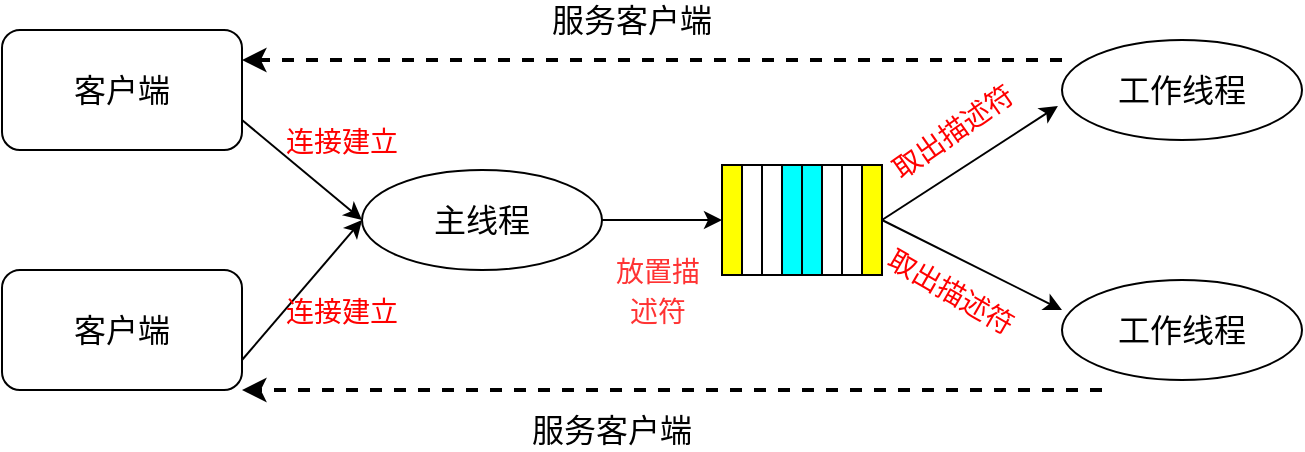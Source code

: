 <mxfile version="13.6.10" type="device"><diagram id="lANOeBFct3fHYCVb79dZ" name="第 1 页"><mxGraphModel dx="1422" dy="713" grid="1" gridSize="10" guides="1" tooltips="1" connect="1" arrows="1" fold="1" page="1" pageScale="1" pageWidth="827" pageHeight="1169" math="0" shadow="0"><root><mxCell id="0"/><mxCell id="1" parent="0"/><mxCell id="EVdXE4LgghjwGYAk01Mi-2" value="客户端" style="rounded=1;whiteSpace=wrap;html=1;fontSize=16;" vertex="1" parent="1"><mxGeometry x="70" y="100" width="120" height="60" as="geometry"/></mxCell><mxCell id="EVdXE4LgghjwGYAk01Mi-3" value="客户端" style="rounded=1;whiteSpace=wrap;html=1;fontSize=16;" vertex="1" parent="1"><mxGeometry x="70" y="220" width="120" height="60" as="geometry"/></mxCell><mxCell id="EVdXE4LgghjwGYAk01Mi-4" value="主线程" style="ellipse;whiteSpace=wrap;html=1;fontSize=16;" vertex="1" parent="1"><mxGeometry x="250" y="170" width="120" height="50" as="geometry"/></mxCell><mxCell id="EVdXE4LgghjwGYAk01Mi-5" value="" style="rounded=0;whiteSpace=wrap;html=1;fillColor=#FFFF00;fontSize=16;" vertex="1" parent="1"><mxGeometry x="430" y="167.5" width="10" height="55" as="geometry"/></mxCell><mxCell id="EVdXE4LgghjwGYAk01Mi-7" value="" style="rounded=0;whiteSpace=wrap;html=1;fontSize=16;" vertex="1" parent="1"><mxGeometry x="440" y="167.5" width="10" height="55" as="geometry"/></mxCell><mxCell id="EVdXE4LgghjwGYAk01Mi-17" value="" style="rounded=0;whiteSpace=wrap;html=1;fontSize=16;" vertex="1" parent="1"><mxGeometry x="450" y="167.5" width="10" height="55" as="geometry"/></mxCell><mxCell id="EVdXE4LgghjwGYAk01Mi-18" value="" style="rounded=0;whiteSpace=wrap;html=1;fillColor=#00FFFF;fontSize=16;" vertex="1" parent="1"><mxGeometry x="460" y="167.5" width="10" height="55" as="geometry"/></mxCell><mxCell id="EVdXE4LgghjwGYAk01Mi-19" value="" style="rounded=0;whiteSpace=wrap;html=1;fillColor=#00FFFF;fontSize=16;" vertex="1" parent="1"><mxGeometry x="470" y="167.5" width="10" height="55" as="geometry"/></mxCell><mxCell id="EVdXE4LgghjwGYAk01Mi-20" value="" style="rounded=0;whiteSpace=wrap;html=1;fontSize=16;" vertex="1" parent="1"><mxGeometry x="480" y="167.5" width="10" height="55" as="geometry"/></mxCell><mxCell id="EVdXE4LgghjwGYAk01Mi-21" value="" style="rounded=0;whiteSpace=wrap;html=1;fontSize=16;" vertex="1" parent="1"><mxGeometry x="490" y="167.5" width="10" height="55" as="geometry"/></mxCell><mxCell id="EVdXE4LgghjwGYAk01Mi-22" value="" style="rounded=0;whiteSpace=wrap;html=1;fillColor=#FFFF00;fontSize=16;" vertex="1" parent="1"><mxGeometry x="500" y="167.5" width="10" height="55" as="geometry"/></mxCell><mxCell id="EVdXE4LgghjwGYAk01Mi-23" value="工作线程" style="ellipse;whiteSpace=wrap;html=1;fontSize=16;" vertex="1" parent="1"><mxGeometry x="600" y="105" width="120" height="50" as="geometry"/></mxCell><mxCell id="EVdXE4LgghjwGYAk01Mi-24" value="工作线程" style="ellipse;whiteSpace=wrap;html=1;fontSize=16;" vertex="1" parent="1"><mxGeometry x="600" y="225" width="120" height="50" as="geometry"/></mxCell><mxCell id="EVdXE4LgghjwGYAk01Mi-25" value="" style="endArrow=classic;html=1;exitX=1;exitY=0.75;exitDx=0;exitDy=0;entryX=0;entryY=0.5;entryDx=0;entryDy=0;fontSize=16;" edge="1" parent="1" source="EVdXE4LgghjwGYAk01Mi-2" target="EVdXE4LgghjwGYAk01Mi-4"><mxGeometry width="50" height="50" relative="1" as="geometry"><mxPoint x="270" y="140" as="sourcePoint"/><mxPoint x="320" y="90" as="targetPoint"/></mxGeometry></mxCell><mxCell id="EVdXE4LgghjwGYAk01Mi-26" value="" style="endArrow=classic;html=1;exitX=1;exitY=0.75;exitDx=0;exitDy=0;entryX=0;entryY=0.5;entryDx=0;entryDy=0;fontSize=16;" edge="1" parent="1" source="EVdXE4LgghjwGYAk01Mi-3" target="EVdXE4LgghjwGYAk01Mi-4"><mxGeometry width="50" height="50" relative="1" as="geometry"><mxPoint x="250" y="290" as="sourcePoint"/><mxPoint x="300" y="240" as="targetPoint"/></mxGeometry></mxCell><mxCell id="EVdXE4LgghjwGYAk01Mi-27" value="" style="endArrow=classic;html=1;exitX=1;exitY=0.5;exitDx=0;exitDy=0;entryX=0;entryY=0.5;entryDx=0;entryDy=0;fontSize=16;" edge="1" parent="1" source="EVdXE4LgghjwGYAk01Mi-4" target="EVdXE4LgghjwGYAk01Mi-5"><mxGeometry width="50" height="50" relative="1" as="geometry"><mxPoint x="380" y="220" as="sourcePoint"/><mxPoint x="430" y="170" as="targetPoint"/></mxGeometry></mxCell><mxCell id="EVdXE4LgghjwGYAk01Mi-28" value="" style="endArrow=classic;html=1;entryX=-0.017;entryY=0.66;entryDx=0;entryDy=0;entryPerimeter=0;exitX=1;exitY=0.5;exitDx=0;exitDy=0;fontSize=16;" edge="1" parent="1" source="EVdXE4LgghjwGYAk01Mi-22" target="EVdXE4LgghjwGYAk01Mi-23"><mxGeometry width="50" height="50" relative="1" as="geometry"><mxPoint x="520" y="190" as="sourcePoint"/><mxPoint x="610" y="160" as="targetPoint"/></mxGeometry></mxCell><mxCell id="EVdXE4LgghjwGYAk01Mi-29" value="" style="endArrow=classic;html=1;entryX=0;entryY=0.3;entryDx=0;entryDy=0;entryPerimeter=0;exitX=1;exitY=0.5;exitDx=0;exitDy=0;fontSize=16;" edge="1" parent="1" source="EVdXE4LgghjwGYAk01Mi-22" target="EVdXE4LgghjwGYAk01Mi-24"><mxGeometry width="50" height="50" relative="1" as="geometry"><mxPoint x="520" y="200" as="sourcePoint"/><mxPoint x="640" y="160" as="targetPoint"/></mxGeometry></mxCell><mxCell id="EVdXE4LgghjwGYAk01Mi-30" value="" style="endArrow=classic;html=1;entryX=1;entryY=0.25;entryDx=0;entryDy=0;dashed=1;strokeWidth=2;fontSize=16;" edge="1" parent="1" target="EVdXE4LgghjwGYAk01Mi-2"><mxGeometry width="50" height="50" relative="1" as="geometry"><mxPoint x="600" y="115" as="sourcePoint"/><mxPoint x="580" y="40" as="targetPoint"/></mxGeometry></mxCell><mxCell id="EVdXE4LgghjwGYAk01Mi-31" value="" style="endArrow=classic;html=1;entryX=1;entryY=1;entryDx=0;entryDy=0;dashed=1;strokeWidth=2;fontSize=16;" edge="1" parent="1" target="EVdXE4LgghjwGYAk01Mi-3"><mxGeometry width="50" height="50" relative="1" as="geometry"><mxPoint x="620" y="280" as="sourcePoint"/><mxPoint x="720" y="300" as="targetPoint"/></mxGeometry></mxCell><mxCell id="EVdXE4LgghjwGYAk01Mi-32" value="服务客户端" style="text;html=1;strokeColor=none;fillColor=none;align=center;verticalAlign=middle;whiteSpace=wrap;rounded=0;fontSize=16;" vertex="1" parent="1"><mxGeometry x="310" y="290" width="130" height="20" as="geometry"/></mxCell><mxCell id="EVdXE4LgghjwGYAk01Mi-33" value="&lt;font style=&quot;font-size: 14px&quot; color=&quot;#ff0000&quot;&gt;取出描述符&lt;/font&gt;" style="text;html=1;strokeColor=none;fillColor=none;align=center;verticalAlign=middle;whiteSpace=wrap;rounded=0;fontSize=16;rotation=-35;" vertex="1" parent="1"><mxGeometry x="470" y="140" width="150" height="20" as="geometry"/></mxCell><mxCell id="EVdXE4LgghjwGYAk01Mi-34" value="&lt;font style=&quot;font-size: 14px&quot; color=&quot;#ff0000&quot;&gt;取出描述符&lt;/font&gt;" style="text;html=1;strokeColor=none;fillColor=none;align=center;verticalAlign=middle;whiteSpace=wrap;rounded=0;fontSize=16;rotation=30;" vertex="1" parent="1"><mxGeometry x="470" y="220" width="150" height="20" as="geometry"/></mxCell><mxCell id="EVdXE4LgghjwGYAk01Mi-35" value="&lt;font style=&quot;font-size: 14px&quot; color=&quot;#ff3333&quot;&gt;放置描述符&lt;/font&gt;" style="text;html=1;strokeColor=none;fillColor=none;align=center;verticalAlign=middle;whiteSpace=wrap;rounded=0;fontSize=16;" vertex="1" parent="1"><mxGeometry x="370" y="220" width="56" height="20" as="geometry"/></mxCell><mxCell id="EVdXE4LgghjwGYAk01Mi-36" value="&lt;font style=&quot;font-size: 14px&quot; color=&quot;#ff0000&quot;&gt;连接建立&lt;/font&gt;" style="text;html=1;strokeColor=none;fillColor=none;align=center;verticalAlign=middle;whiteSpace=wrap;rounded=0;fontSize=16;rotation=0;" vertex="1" parent="1"><mxGeometry x="180" y="140" width="120" height="30" as="geometry"/></mxCell><mxCell id="EVdXE4LgghjwGYAk01Mi-37" value="&lt;font style=&quot;font-size: 14px&quot; color=&quot;#ff0000&quot;&gt;连接建立&lt;/font&gt;" style="text;html=1;strokeColor=none;fillColor=none;align=center;verticalAlign=middle;whiteSpace=wrap;rounded=0;fontSize=16;rotation=0;" vertex="1" parent="1"><mxGeometry x="180" y="225" width="120" height="30" as="geometry"/></mxCell><mxCell id="EVdXE4LgghjwGYAk01Mi-38" value="服务客户端" style="text;html=1;strokeColor=none;fillColor=none;align=center;verticalAlign=middle;whiteSpace=wrap;rounded=0;fontSize=16;" vertex="1" parent="1"><mxGeometry x="320" y="85" width="130" height="20" as="geometry"/></mxCell></root></mxGraphModel></diagram></mxfile>